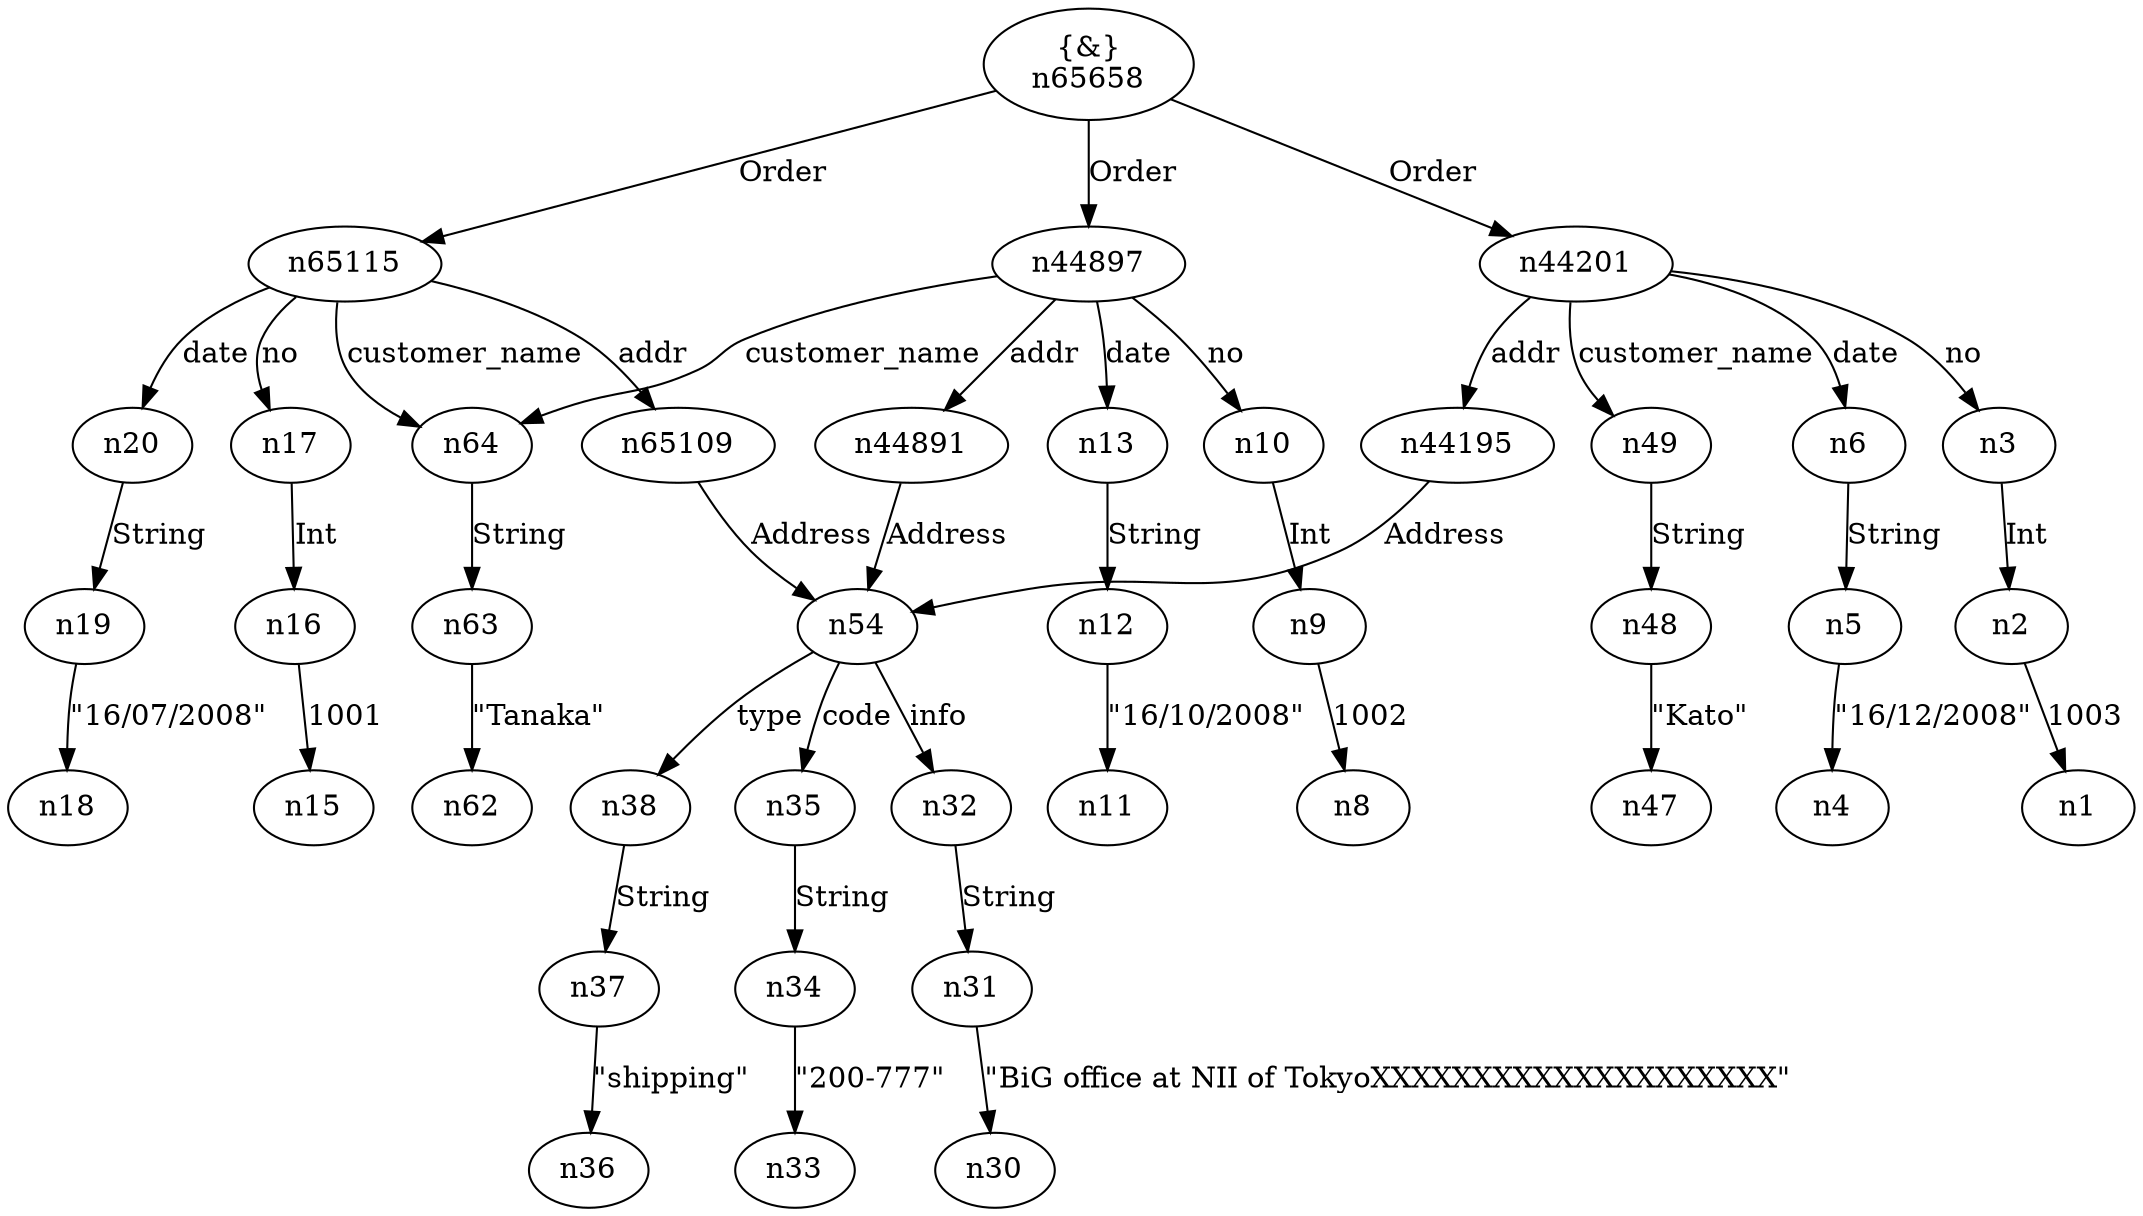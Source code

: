 digraph "g" {
    node [ shape = "ellipse" ]
    "n65658" [ label = "{&}\n\N" ]
    "n65115" [ label = "\N" ]
    "n65109" [ label = "\N" ]
    "n44897" [ label = "\N" ]
    "n44891" [ label = "\N" ]
    "n44201" [ label = "\N" ]
    "n44195" [ label = "\N" ]
    "n64" [ label = "\N" ]
    "n63" [ label = "\N" ]
    "n62" [ label = "\N" ]
    "n54" [ label = "\N" ]
    "n49" [ label = "\N" ]
    "n48" [ label = "\N" ]
    "n47" [ label = "\N" ]
    "n38" [ label = "\N" ]
    "n37" [ label = "\N" ]
    "n36" [ label = "\N" ]
    "n35" [ label = "\N" ]
    "n34" [ label = "\N" ]
    "n33" [ label = "\N" ]
    "n32" [ label = "\N" ]
    "n31" [ label = "\N" ]
    "n30" [ label = "\N" ]
    "n20" [ label = "\N" ]
    "n19" [ label = "\N" ]
    "n18" [ label = "\N" ]
    "n17" [ label = "\N" ]
    "n16" [ label = "\N" ]
    "n15" [ label = "\N" ]
    "n13" [ label = "\N" ]
    "n12" [ label = "\N" ]
    "n11" [ label = "\N" ]
    "n10" [ label = "\N" ]
    "n9" [ label = "\N" ]
    "n8" [ label = "\N" ]
    "n6" [ label = "\N" ]
    "n5" [ label = "\N" ]
    "n4" [ label = "\N" ]
    "n3" [ label = "\N" ]
    "n2" [ label = "\N" ]
    "n1" [ label = "\N" ]
    "n65658" -> "n65115" [ label = "Order" ]
    "n65658" -> "n44897" [ label = "Order" ]
    "n65658" -> "n44201" [ label = "Order" ]
    "n65115" -> "n17" [ label = "no" ]
    "n65115" -> "n20" [ label = "date" ]
    "n65115" -> "n64" [ label = "customer_name" ]
    "n65115" -> "n65109" [ label = "addr" ]
    "n65109" -> "n54" [ label = "Address" ]
    "n44897" -> "n10" [ label = "no" ]
    "n44897" -> "n13" [ label = "date" ]
    "n44897" -> "n64" [ label = "customer_name" ]
    "n44897" -> "n44891" [ label = "addr" ]
    "n44891" -> "n54" [ label = "Address" ]
    "n44201" -> "n3" [ label = "no" ]
    "n44201" -> "n6" [ label = "date" ]
    "n44201" -> "n49" [ label = "customer_name" ]
    "n44201" -> "n44195" [ label = "addr" ]
    "n44195" -> "n54" [ label = "Address" ]
    "n64" -> "n63" [ label = "String" ]
    "n63" -> "n62" [ label = "\"Tanaka\"" ]
    "n54" -> "n38" [ label = "type" ]
    "n54" -> "n32" [ label = "info" ]
    "n54" -> "n35" [ label = "code" ]
    "n49" -> "n48" [ label = "String" ]
    "n48" -> "n47" [ label = "\"Kato\"" ]
    "n38" -> "n37" [ label = "String" ]
    "n37" -> "n36" [ label = "\"shipping\"" ]
    "n35" -> "n34" [ label = "String" ]
    "n34" -> "n33" [ label = "\"200-777\"" ]
    "n32" -> "n31" [ label = "String" ]
    "n31" -> "n30" [ label = "\"BiG office at NII of TokyoXXXXXXXXXXXXXXXXXXXX\"" ]
    "n20" -> "n19" [ label = "String" ]
    "n19" -> "n18" [ label = "\"16/07/2008\"" ]
    "n17" -> "n16" [ label = "Int" ]
    "n16" -> "n15" [ label = "1001" ]
    "n13" -> "n12" [ label = "String" ]
    "n12" -> "n11" [ label = "\"16/10/2008\"" ]
    "n10" -> "n9" [ label = "Int" ]
    "n9" -> "n8" [ label = "1002" ]
    "n6" -> "n5" [ label = "String" ]
    "n5" -> "n4" [ label = "\"16/12/2008\"" ]
    "n3" -> "n2" [ label = "Int" ]
    "n2" -> "n1" [ label = "1003" ]
}
